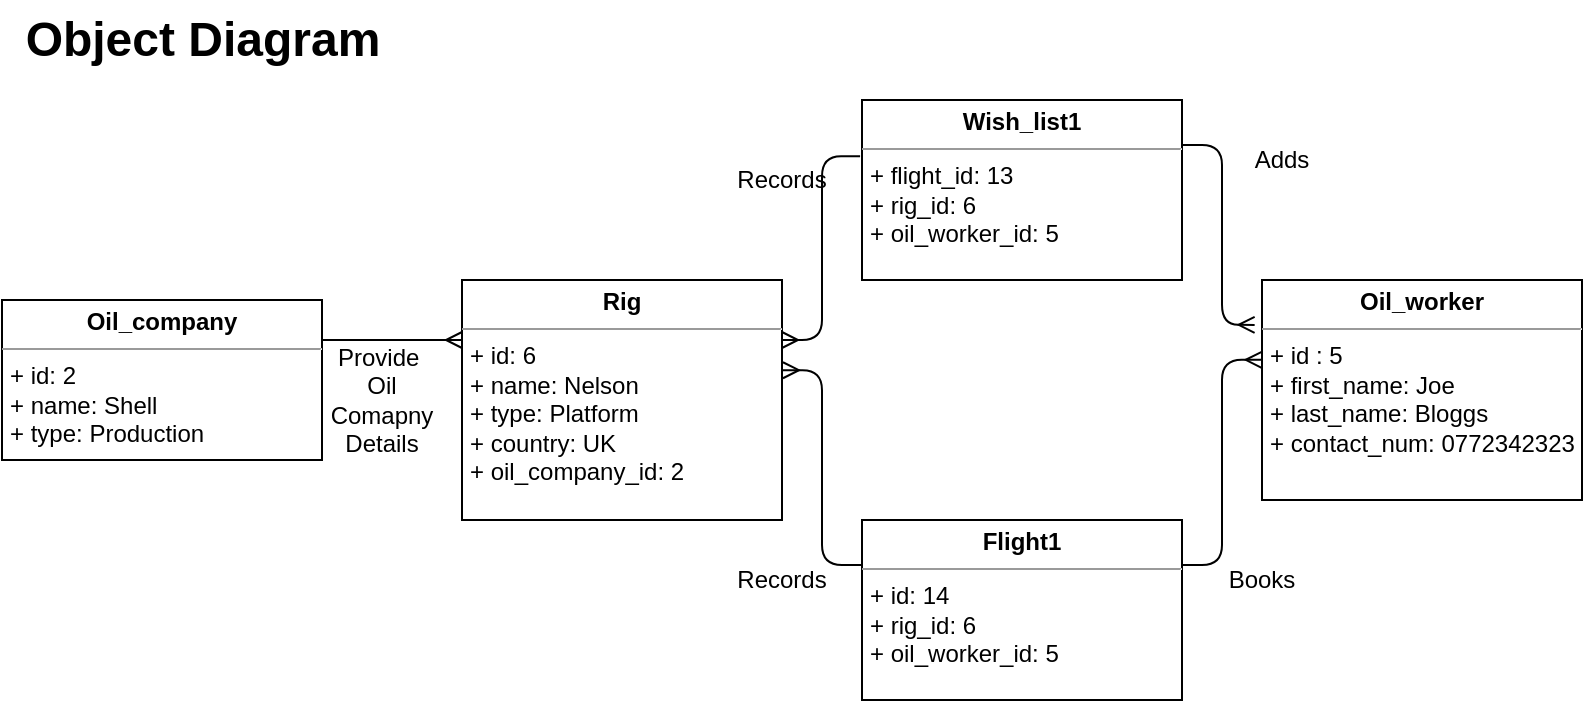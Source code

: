 <mxfile version="13.1.3">
    <diagram id="6hGFLwfOUW9BJ-s0fimq" name="Page-1">
        <mxGraphModel dx="1299" dy="555" grid="1" gridSize="10" guides="1" tooltips="1" connect="1" arrows="1" fold="1" page="1" pageScale="1" pageWidth="827" pageHeight="1169" math="0" shadow="0">
            <root>
                <mxCell id="0"/>
                <mxCell id="1" parent="0"/>
                <mxCell id="2" value="&lt;p style=&quot;margin: 0px ; margin-top: 4px ; text-align: center&quot;&gt;&lt;b&gt;Wish_list1&lt;/b&gt;&lt;/p&gt;&lt;hr size=&quot;1&quot;&gt;&lt;p style=&quot;margin: 0px 0px 0px 4px&quot;&gt;+ flight_id: 13&lt;/p&gt;&lt;p style=&quot;margin: 0px 0px 0px 4px&quot;&gt;+ rig_id: 6&lt;/p&gt;&lt;p style=&quot;margin: 0px 0px 0px 4px&quot;&gt;+ oil_worker_id: 5&lt;/p&gt;&lt;p style=&quot;margin: 0px ; margin-left: 4px&quot;&gt;&lt;br&gt;&lt;/p&gt;" style="verticalAlign=top;align=left;overflow=fill;fontSize=12;fontFamily=Helvetica;html=1;" vertex="1" parent="1">
                    <mxGeometry x="440" y="90" width="160" height="90" as="geometry"/>
                </mxCell>
                <mxCell id="3" value="&lt;p style=&quot;margin: 0px ; margin-top: 4px ; text-align: center&quot;&gt;&lt;b&gt;Flight1&lt;/b&gt;&lt;/p&gt;&lt;hr size=&quot;1&quot;&gt;&lt;p style=&quot;margin: 0px ; margin-left: 4px&quot;&gt;+ id: 14&lt;/p&gt;&lt;p style=&quot;margin: 0px ; margin-left: 4px&quot;&gt;+ rig_id: 6&lt;/p&gt;&lt;p style=&quot;margin: 0px ; margin-left: 4px&quot;&gt;&lt;span&gt;+ oil_worker_id: 5&lt;/span&gt;&lt;/p&gt;&lt;p style=&quot;margin: 0px ; margin-left: 4px&quot;&gt;&lt;br&gt;&lt;/p&gt;" style="verticalAlign=top;align=left;overflow=fill;fontSize=12;fontFamily=Helvetica;html=1;" vertex="1" parent="1">
                    <mxGeometry x="440" y="300" width="160" height="90" as="geometry"/>
                </mxCell>
                <mxCell id="4" value="&lt;p style=&quot;margin: 0px ; margin-top: 4px ; text-align: center&quot;&gt;&lt;b&gt;Oil_worker&lt;/b&gt;&lt;/p&gt;&lt;hr size=&quot;1&quot;&gt;&lt;p style=&quot;margin: 0px ; margin-left: 4px&quot;&gt;+ id : 5&lt;/p&gt;&lt;p style=&quot;margin: 0px ; margin-left: 4px&quot;&gt;+ first_name: Joe&lt;/p&gt;&lt;p style=&quot;margin: 0px ; margin-left: 4px&quot;&gt;+ last_name: Bloggs&lt;/p&gt;&lt;p style=&quot;margin: 0px ; margin-left: 4px&quot;&gt;+ contact_num: 0772342323&lt;/p&gt;&lt;p style=&quot;margin: 0px ; margin-left: 4px&quot;&gt;&lt;br&gt;&lt;/p&gt;" style="verticalAlign=top;align=left;overflow=fill;fontSize=12;fontFamily=Helvetica;html=1;" vertex="1" parent="1">
                    <mxGeometry x="640" y="180" width="160" height="110" as="geometry"/>
                </mxCell>
                <mxCell id="5" value="&lt;p style=&quot;margin: 0px ; margin-top: 4px ; text-align: center&quot;&gt;&lt;b&gt;Rig&lt;/b&gt;&lt;/p&gt;&lt;hr size=&quot;1&quot;&gt;&lt;p style=&quot;margin: 0px ; margin-left: 4px&quot;&gt;+ id: 6&lt;br&gt;&lt;/p&gt;&lt;p style=&quot;margin: 0px ; margin-left: 4px&quot;&gt;+ name: Nelson&lt;/p&gt;&lt;p style=&quot;margin: 0px ; margin-left: 4px&quot;&gt;+ type: Platform&lt;/p&gt;&lt;p style=&quot;margin: 0px ; margin-left: 4px&quot;&gt;&lt;span&gt;+ country: UK&lt;/span&gt;&lt;/p&gt;&lt;p style=&quot;margin: 0px ; margin-left: 4px&quot;&gt;&lt;span&gt;+ oil_company_id: 2&lt;/span&gt;&lt;/p&gt;&lt;p style=&quot;margin: 0px ; margin-left: 4px&quot;&gt;&lt;br&gt;&lt;/p&gt;" style="verticalAlign=top;align=left;overflow=fill;fontSize=12;fontFamily=Helvetica;html=1;" vertex="1" parent="1">
                    <mxGeometry x="240" y="180" width="160" height="120" as="geometry"/>
                </mxCell>
                <mxCell id="7" value="&lt;p style=&quot;margin: 0px ; margin-top: 4px ; text-align: center&quot;&gt;&lt;b&gt;Oil_company&lt;/b&gt;&lt;/p&gt;&lt;hr size=&quot;1&quot;&gt;&lt;p style=&quot;margin: 0px ; margin-left: 4px&quot;&gt;+ id: 2&lt;/p&gt;&lt;p style=&quot;margin: 0px ; margin-left: 4px&quot;&gt;+ name: Shell&lt;/p&gt;&lt;p style=&quot;margin: 0px ; margin-left: 4px&quot;&gt;+ type: Production&lt;/p&gt;&lt;p style=&quot;margin: 0px ; margin-left: 4px&quot;&gt;&lt;br&gt;&lt;/p&gt;" style="verticalAlign=top;align=left;overflow=fill;fontSize=12;fontFamily=Helvetica;html=1;" vertex="1" parent="1">
                    <mxGeometry x="10" y="190" width="160" height="80" as="geometry"/>
                </mxCell>
                <mxCell id="10" value="" style="fontSize=12;html=1;endArrow=ERmany;exitX=1;exitY=0.25;exitDx=0;exitDy=0;entryX=0;entryY=0.25;entryDx=0;entryDy=0;" edge="1" parent="1" source="7" target="5">
                    <mxGeometry width="100" height="100" relative="1" as="geometry">
                        <mxPoint x="470" y="260" as="sourcePoint"/>
                        <mxPoint x="570" y="160" as="targetPoint"/>
                    </mxGeometry>
                </mxCell>
                <mxCell id="20" value="" style="fontSize=12;html=1;endArrow=ERmany;exitX=-0.006;exitY=0.312;exitDx=0;exitDy=0;exitPerimeter=0;entryX=1;entryY=0.25;entryDx=0;entryDy=0;edgeStyle=orthogonalEdgeStyle;" edge="1" parent="1" source="2" target="5">
                    <mxGeometry width="100" height="100" relative="1" as="geometry">
                        <mxPoint x="330" y="140" as="sourcePoint"/>
                        <mxPoint x="290" y="80" as="targetPoint"/>
                    </mxGeometry>
                </mxCell>
                <mxCell id="22" value="" style="fontSize=12;html=1;endArrow=ERmany;exitX=0;exitY=0.25;exitDx=0;exitDy=0;entryX=1.003;entryY=0.376;entryDx=0;entryDy=0;edgeStyle=orthogonalEdgeStyle;entryPerimeter=0;" edge="1" parent="1" source="3" target="5">
                    <mxGeometry width="100" height="100" relative="1" as="geometry">
                        <mxPoint x="463.04" y="230.04" as="sourcePoint"/>
                        <mxPoint x="414" y="350" as="targetPoint"/>
                    </mxGeometry>
                </mxCell>
                <mxCell id="23" value="" style="fontSize=12;html=1;endArrow=ERmany;exitX=1;exitY=0.25;exitDx=0;exitDy=0;entryX=-0.023;entryY=0.204;entryDx=0;entryDy=0;edgeStyle=orthogonalEdgeStyle;entryPerimeter=0;" edge="1" parent="1" source="2" target="4">
                    <mxGeometry width="100" height="100" relative="1" as="geometry">
                        <mxPoint x="620" y="230" as="sourcePoint"/>
                        <mxPoint x="600" y="240" as="targetPoint"/>
                    </mxGeometry>
                </mxCell>
                <mxCell id="24" value="" style="fontSize=12;html=1;endArrow=ERmany;exitX=1;exitY=0.25;exitDx=0;exitDy=0;entryX=-0.001;entryY=0.363;entryDx=0;entryDy=0;edgeStyle=orthogonalEdgeStyle;entryPerimeter=0;" edge="1" parent="1" source="3" target="4">
                    <mxGeometry width="100" height="100" relative="1" as="geometry">
                        <mxPoint x="560" y="220" as="sourcePoint"/>
                        <mxPoint x="620" y="367.5" as="targetPoint"/>
                    </mxGeometry>
                </mxCell>
                <mxCell id="29" value="Object Diagram&lt;br&gt;" style="text;strokeColor=none;fillColor=none;html=1;fontSize=24;fontStyle=1;verticalAlign=middle;align=center;" vertex="1" parent="1">
                    <mxGeometry x="60" y="40" width="100" height="40" as="geometry"/>
                </mxCell>
                <mxCell id="30" value="Adds" style="text;html=1;strokeColor=none;fillColor=none;align=center;verticalAlign=middle;whiteSpace=wrap;rounded=0;fontSize=12;" vertex="1" parent="1">
                    <mxGeometry x="630" y="110" width="40" height="20" as="geometry"/>
                </mxCell>
                <mxCell id="31" value="Books" style="text;html=1;strokeColor=none;fillColor=none;align=center;verticalAlign=middle;whiteSpace=wrap;rounded=0;fontSize=12;" vertex="1" parent="1">
                    <mxGeometry x="620" y="320" width="40" height="20" as="geometry"/>
                </mxCell>
                <mxCell id="32" value="Records" style="text;html=1;strokeColor=none;fillColor=none;align=center;verticalAlign=middle;whiteSpace=wrap;rounded=0;fontSize=12;" vertex="1" parent="1">
                    <mxGeometry x="380" y="320" width="40" height="20" as="geometry"/>
                </mxCell>
                <mxCell id="35" value="Provide&amp;nbsp;&lt;br&gt;Oil&lt;br&gt;Comapny&lt;br&gt;Details" style="text;html=1;strokeColor=none;fillColor=none;align=center;verticalAlign=middle;whiteSpace=wrap;rounded=0;fontSize=12;" vertex="1" parent="1">
                    <mxGeometry x="180" y="230" width="40" height="20" as="geometry"/>
                </mxCell>
                <mxCell id="37" value="Records" style="text;html=1;strokeColor=none;fillColor=none;align=center;verticalAlign=middle;whiteSpace=wrap;rounded=0;fontSize=12;" vertex="1" parent="1">
                    <mxGeometry x="380" y="120" width="40" height="20" as="geometry"/>
                </mxCell>
            </root>
        </mxGraphModel>
    </diagram>
</mxfile>